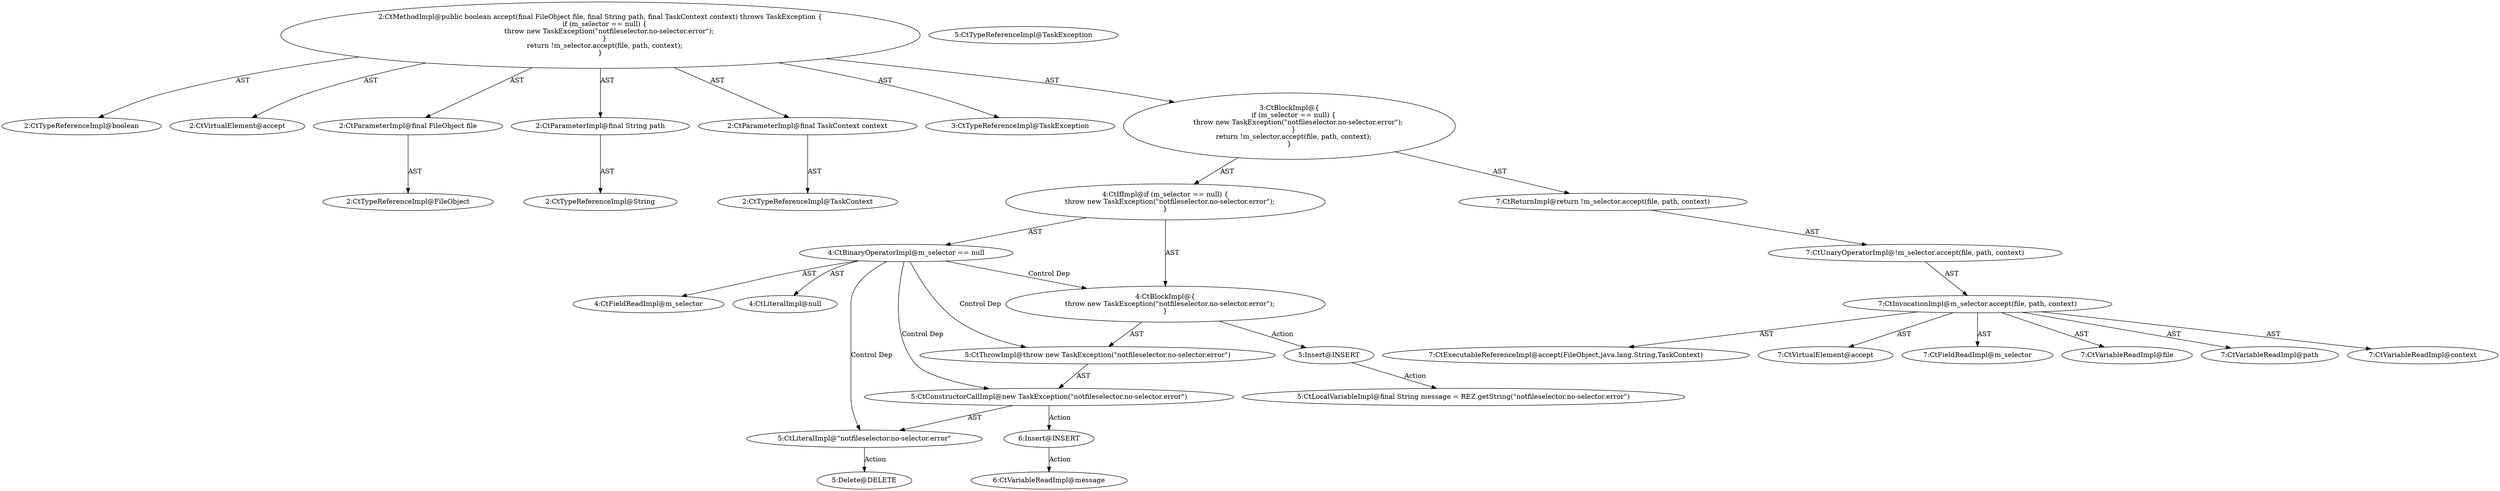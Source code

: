 digraph "accept#?,FileObject,String,TaskContext" {
0 [label="2:CtTypeReferenceImpl@boolean" shape=ellipse]
1 [label="2:CtVirtualElement@accept" shape=ellipse]
2 [label="2:CtParameterImpl@final FileObject file" shape=ellipse]
3 [label="2:CtTypeReferenceImpl@FileObject" shape=ellipse]
4 [label="2:CtParameterImpl@final String path" shape=ellipse]
5 [label="2:CtTypeReferenceImpl@String" shape=ellipse]
6 [label="2:CtParameterImpl@final TaskContext context" shape=ellipse]
7 [label="2:CtTypeReferenceImpl@TaskContext" shape=ellipse]
8 [label="3:CtTypeReferenceImpl@TaskException" shape=ellipse]
9 [label="4:CtFieldReadImpl@m_selector" shape=ellipse]
10 [label="4:CtLiteralImpl@null" shape=ellipse]
11 [label="4:CtBinaryOperatorImpl@m_selector == null" shape=ellipse]
12 [label="5:CtTypeReferenceImpl@TaskException" shape=ellipse]
13 [label="5:CtLiteralImpl@\"notfileselector.no-selector.error\"" shape=ellipse]
14 [label="5:CtConstructorCallImpl@new TaskException(\"notfileselector.no-selector.error\")" shape=ellipse]
15 [label="5:CtThrowImpl@throw new TaskException(\"notfileselector.no-selector.error\")" shape=ellipse]
16 [label="4:CtBlockImpl@\{
    throw new TaskException(\"notfileselector.no-selector.error\");
\}" shape=ellipse]
17 [label="4:CtIfImpl@if (m_selector == null) \{
    throw new TaskException(\"notfileselector.no-selector.error\");
\}" shape=ellipse]
18 [label="7:CtExecutableReferenceImpl@accept(FileObject,java.lang.String,TaskContext)" shape=ellipse]
19 [label="7:CtVirtualElement@accept" shape=ellipse]
20 [label="7:CtFieldReadImpl@m_selector" shape=ellipse]
21 [label="7:CtVariableReadImpl@file" shape=ellipse]
22 [label="7:CtVariableReadImpl@path" shape=ellipse]
23 [label="7:CtVariableReadImpl@context" shape=ellipse]
24 [label="7:CtInvocationImpl@m_selector.accept(file, path, context)" shape=ellipse]
25 [label="7:CtUnaryOperatorImpl@!m_selector.accept(file, path, context)" shape=ellipse]
26 [label="7:CtReturnImpl@return !m_selector.accept(file, path, context)" shape=ellipse]
27 [label="3:CtBlockImpl@\{
    if (m_selector == null) \{
        throw new TaskException(\"notfileselector.no-selector.error\");
    \}
    return !m_selector.accept(file, path, context);
\}" shape=ellipse]
28 [label="2:CtMethodImpl@public boolean accept(final FileObject file, final String path, final TaskContext context) throws TaskException \{
    if (m_selector == null) \{
        throw new TaskException(\"notfileselector.no-selector.error\");
    \}
    return !m_selector.accept(file, path, context);
\}" shape=ellipse]
29 [label="5:Delete@DELETE" shape=ellipse]
30 [label="5:Insert@INSERT" shape=ellipse]
31 [label="5:CtLocalVariableImpl@final String message = REZ.getString(\"notfileselector.no-selector.error\")" shape=ellipse]
32 [label="6:Insert@INSERT" shape=ellipse]
33 [label="6:CtVariableReadImpl@message" shape=ellipse]
2 -> 3 [label="AST"];
4 -> 5 [label="AST"];
6 -> 7 [label="AST"];
11 -> 9 [label="AST"];
11 -> 10 [label="AST"];
11 -> 16 [label="Control Dep"];
11 -> 15 [label="Control Dep"];
11 -> 14 [label="Control Dep"];
11 -> 13 [label="Control Dep"];
13 -> 29 [label="Action"];
14 -> 13 [label="AST"];
14 -> 32 [label="Action"];
15 -> 14 [label="AST"];
16 -> 15 [label="AST"];
16 -> 30 [label="Action"];
17 -> 11 [label="AST"];
17 -> 16 [label="AST"];
24 -> 19 [label="AST"];
24 -> 20 [label="AST"];
24 -> 18 [label="AST"];
24 -> 21 [label="AST"];
24 -> 22 [label="AST"];
24 -> 23 [label="AST"];
25 -> 24 [label="AST"];
26 -> 25 [label="AST"];
27 -> 17 [label="AST"];
27 -> 26 [label="AST"];
28 -> 1 [label="AST"];
28 -> 0 [label="AST"];
28 -> 2 [label="AST"];
28 -> 4 [label="AST"];
28 -> 6 [label="AST"];
28 -> 8 [label="AST"];
28 -> 27 [label="AST"];
30 -> 31 [label="Action"];
32 -> 33 [label="Action"];
}
